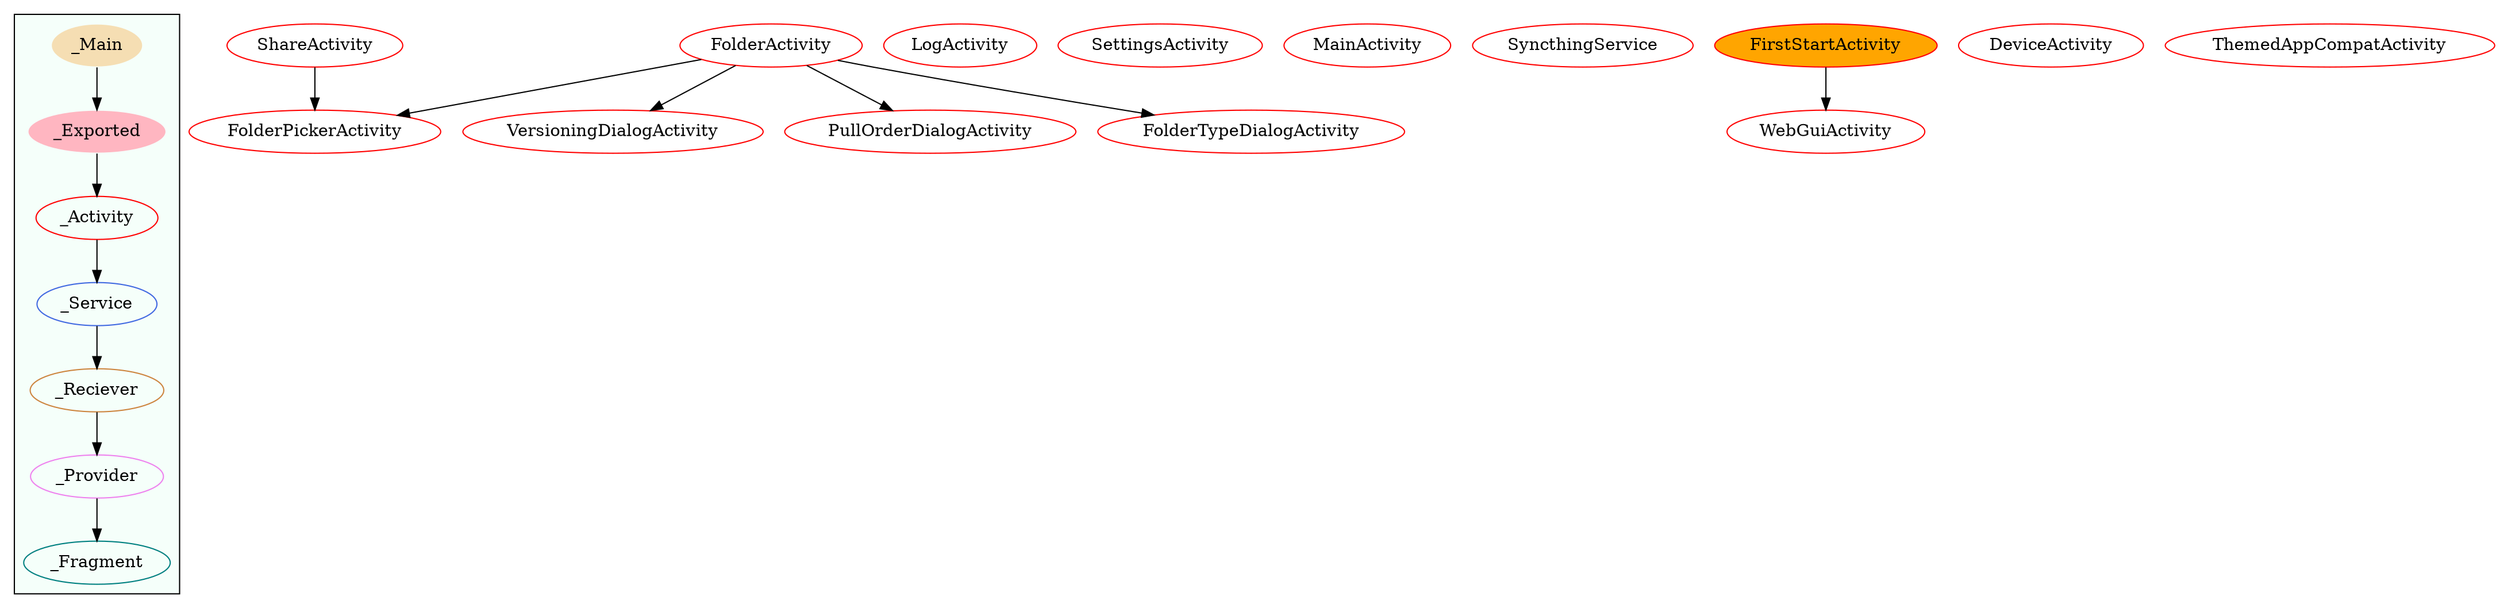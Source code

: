 digraph G {
subgraph cluster_legend{ 
bgcolor=mintcream;
_Activity[color = red];
_Service[color = royalblue];
_Provider[color = violet];
_Reciever[color = peru];
_Fragment[color = teal];
_Main[style=filled, fillcolor=wheat, color = mintcream];
_Exported[style=filled, fillcolor=lightpink, color = mintcream];
_Main -> _Exported -> _Activity -> _Service -> _Reciever -> _Provider -> _Fragment; 
}
FolderPickerActivity[color = red];
VersioningDialogActivity[color = red];
LogActivity[color = red];
PullOrderDialogActivity[color = red];
SettingsActivity[color = red];
ShareActivity[color = red];
MainActivity[color = red];
SyncthingService[color = red];
FolderTypeDialogActivity[color = red];
WebGuiActivity[color = red];
DeviceActivity[color = red];
FolderActivity[color = red];
FirstStartActivity[style=filled, fillcolor=orange, color = red];
ThemedAppCompatActivity[color = red];

 ShareActivity -> FolderPickerActivity
 FolderActivity -> PullOrderDialogActivity
 FolderActivity -> FolderTypeDialogActivity
 FolderActivity -> VersioningDialogActivity
 FolderActivity -> FolderPickerActivity
 FirstStartActivity -> WebGuiActivity
}